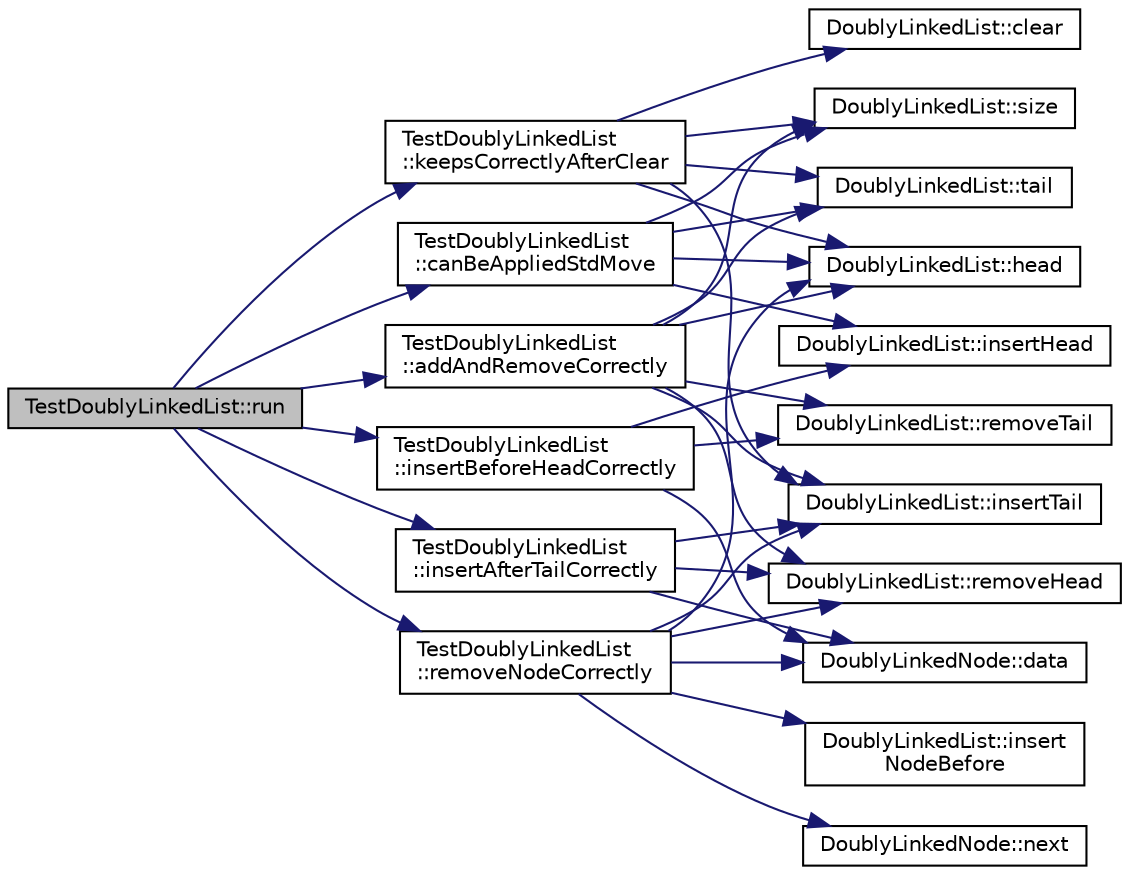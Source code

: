 digraph "TestDoublyLinkedList::run"
{
  edge [fontname="Helvetica",fontsize="10",labelfontname="Helvetica",labelfontsize="10"];
  node [fontname="Helvetica",fontsize="10",shape=record];
  rankdir="LR";
  Node51 [label="TestDoublyLinkedList::run",height=0.2,width=0.4,color="black", fillcolor="grey75", style="filled", fontcolor="black"];
  Node51 -> Node52 [color="midnightblue",fontsize="10",style="solid",fontname="Helvetica"];
  Node52 [label="TestDoublyLinkedList\l::addAndRemoveCorrectly",height=0.2,width=0.4,color="black", fillcolor="white", style="filled",URL="$da/dbb/class_test_doubly_linked_list.html#a213f65b1d37dde14c0d37e4b7b08af72"];
  Node52 -> Node53 [color="midnightblue",fontsize="10",style="solid",fontname="Helvetica"];
  Node53 [label="DoublyLinkedList::insertTail",height=0.2,width=0.4,color="black", fillcolor="white", style="filled",URL="$da/dfa/class_doubly_linked_list.html#a08820eece8a930239f434a7dea802599"];
  Node52 -> Node54 [color="midnightblue",fontsize="10",style="solid",fontname="Helvetica"];
  Node54 [label="DoublyLinkedList::head",height=0.2,width=0.4,color="black", fillcolor="white", style="filled",URL="$da/dfa/class_doubly_linked_list.html#adf48b22bf2fce388ef37fa692733c3ca"];
  Node52 -> Node55 [color="midnightblue",fontsize="10",style="solid",fontname="Helvetica"];
  Node55 [label="DoublyLinkedList::tail",height=0.2,width=0.4,color="black", fillcolor="white", style="filled",URL="$da/dfa/class_doubly_linked_list.html#affa9f7b6025f9ec84e46a5946229cc19"];
  Node52 -> Node56 [color="midnightblue",fontsize="10",style="solid",fontname="Helvetica"];
  Node56 [label="DoublyLinkedList::size",height=0.2,width=0.4,color="black", fillcolor="white", style="filled",URL="$da/dfa/class_doubly_linked_list.html#a6071aef95e9615ce1672e760173ebc71"];
  Node52 -> Node57 [color="midnightblue",fontsize="10",style="solid",fontname="Helvetica"];
  Node57 [label="DoublyLinkedList::removeTail",height=0.2,width=0.4,color="black", fillcolor="white", style="filled",URL="$da/dfa/class_doubly_linked_list.html#a49461b435f972fe2832ab5ec374661c1"];
  Node52 -> Node58 [color="midnightblue",fontsize="10",style="solid",fontname="Helvetica"];
  Node58 [label="DoublyLinkedList::removeHead",height=0.2,width=0.4,color="black", fillcolor="white", style="filled",URL="$da/dfa/class_doubly_linked_list.html#a2564bb946727d468f74ca80ec0319f19"];
  Node51 -> Node59 [color="midnightblue",fontsize="10",style="solid",fontname="Helvetica"];
  Node59 [label="TestDoublyLinkedList\l::removeNodeCorrectly",height=0.2,width=0.4,color="black", fillcolor="white", style="filled",URL="$da/dbb/class_test_doubly_linked_list.html#a77f492c2e602eda06d9c7e2e0d9655d7"];
  Node59 -> Node53 [color="midnightblue",fontsize="10",style="solid",fontname="Helvetica"];
  Node59 -> Node54 [color="midnightblue",fontsize="10",style="solid",fontname="Helvetica"];
  Node59 -> Node60 [color="midnightblue",fontsize="10",style="solid",fontname="Helvetica"];
  Node60 [label="DoublyLinkedNode::next",height=0.2,width=0.4,color="black", fillcolor="white", style="filled",URL="$d9/da3/class_doubly_linked_node.html#a67e53b9fd7e17a517f295d4b9bf47206"];
  Node59 -> Node61 [color="midnightblue",fontsize="10",style="solid",fontname="Helvetica"];
  Node61 [label="DoublyLinkedList::insert\lNodeBefore",height=0.2,width=0.4,color="black", fillcolor="white", style="filled",URL="$da/dfa/class_doubly_linked_list.html#a4ede1ed8a905ce0ef840fd751a37707e"];
  Node59 -> Node58 [color="midnightblue",fontsize="10",style="solid",fontname="Helvetica"];
  Node59 -> Node62 [color="midnightblue",fontsize="10",style="solid",fontname="Helvetica"];
  Node62 [label="DoublyLinkedNode::data",height=0.2,width=0.4,color="black", fillcolor="white", style="filled",URL="$d9/da3/class_doubly_linked_node.html#a72a70560baba711c82bb012317557cb8"];
  Node51 -> Node63 [color="midnightblue",fontsize="10",style="solid",fontname="Helvetica"];
  Node63 [label="TestDoublyLinkedList\l::canBeAppliedStdMove",height=0.2,width=0.4,color="black", fillcolor="white", style="filled",URL="$da/dbb/class_test_doubly_linked_list.html#ad36805b126718ef0fd68bf782de088e5"];
  Node63 -> Node64 [color="midnightblue",fontsize="10",style="solid",fontname="Helvetica"];
  Node64 [label="DoublyLinkedList::insertHead",height=0.2,width=0.4,color="black", fillcolor="white", style="filled",URL="$da/dfa/class_doubly_linked_list.html#ac54e1a0bb6531a8f8991299d44003d98"];
  Node63 -> Node56 [color="midnightblue",fontsize="10",style="solid",fontname="Helvetica"];
  Node63 -> Node54 [color="midnightblue",fontsize="10",style="solid",fontname="Helvetica"];
  Node63 -> Node55 [color="midnightblue",fontsize="10",style="solid",fontname="Helvetica"];
  Node51 -> Node65 [color="midnightblue",fontsize="10",style="solid",fontname="Helvetica"];
  Node65 [label="TestDoublyLinkedList\l::insertAfterTailCorrectly",height=0.2,width=0.4,color="black", fillcolor="white", style="filled",URL="$da/dbb/class_test_doubly_linked_list.html#adeae951f50b0ca5f9c158637630aaa86"];
  Node65 -> Node53 [color="midnightblue",fontsize="10",style="solid",fontname="Helvetica"];
  Node65 -> Node58 [color="midnightblue",fontsize="10",style="solid",fontname="Helvetica"];
  Node65 -> Node62 [color="midnightblue",fontsize="10",style="solid",fontname="Helvetica"];
  Node51 -> Node66 [color="midnightblue",fontsize="10",style="solid",fontname="Helvetica"];
  Node66 [label="TestDoublyLinkedList\l::insertBeforeHeadCorrectly",height=0.2,width=0.4,color="black", fillcolor="white", style="filled",URL="$da/dbb/class_test_doubly_linked_list.html#a6f9583b054d9129a3d8fef4030b2bc9e"];
  Node66 -> Node64 [color="midnightblue",fontsize="10",style="solid",fontname="Helvetica"];
  Node66 -> Node57 [color="midnightblue",fontsize="10",style="solid",fontname="Helvetica"];
  Node66 -> Node62 [color="midnightblue",fontsize="10",style="solid",fontname="Helvetica"];
  Node51 -> Node67 [color="midnightblue",fontsize="10",style="solid",fontname="Helvetica"];
  Node67 [label="TestDoublyLinkedList\l::keepsCorrectlyAfterClear",height=0.2,width=0.4,color="black", fillcolor="white", style="filled",URL="$da/dbb/class_test_doubly_linked_list.html#a9f741aab17fb34b76fe7250fe0a9793e"];
  Node67 -> Node53 [color="midnightblue",fontsize="10",style="solid",fontname="Helvetica"];
  Node67 -> Node54 [color="midnightblue",fontsize="10",style="solid",fontname="Helvetica"];
  Node67 -> Node68 [color="midnightblue",fontsize="10",style="solid",fontname="Helvetica"];
  Node68 [label="DoublyLinkedList::clear",height=0.2,width=0.4,color="black", fillcolor="white", style="filled",URL="$da/dfa/class_doubly_linked_list.html#a988dab817e94dc8f7b0e8e5b90383971"];
  Node67 -> Node56 [color="midnightblue",fontsize="10",style="solid",fontname="Helvetica"];
  Node67 -> Node55 [color="midnightblue",fontsize="10",style="solid",fontname="Helvetica"];
}
